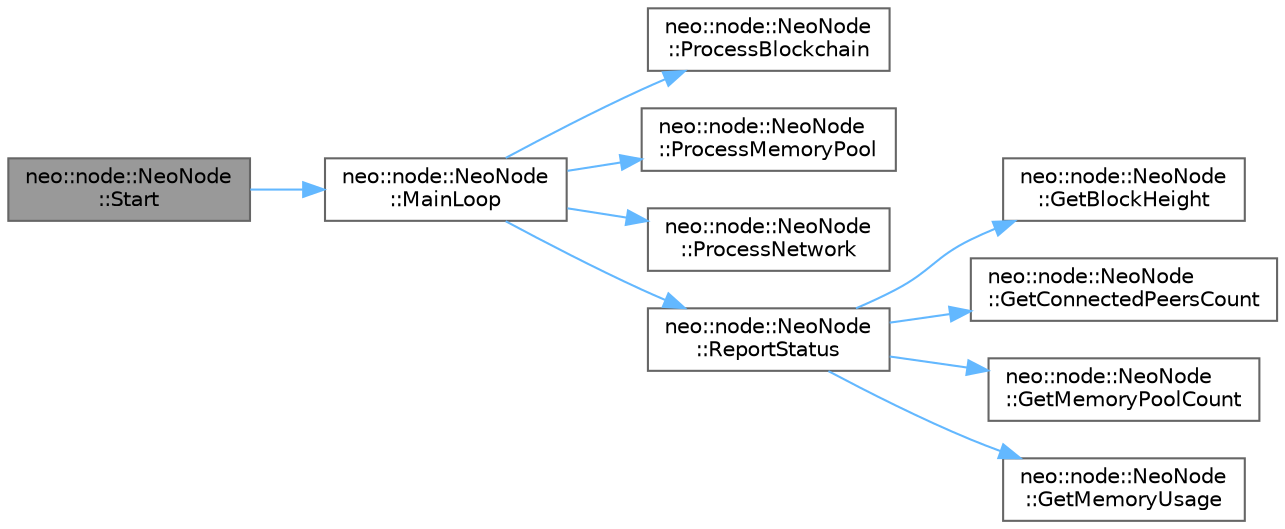 digraph "neo::node::NeoNode::Start"
{
 // LATEX_PDF_SIZE
  bgcolor="transparent";
  edge [fontname=Helvetica,fontsize=10,labelfontname=Helvetica,labelfontsize=10];
  node [fontname=Helvetica,fontsize=10,shape=box,height=0.2,width=0.4];
  rankdir="LR";
  Node1 [id="Node000001",label="neo::node::NeoNode\l::Start",height=0.2,width=0.4,color="gray40", fillcolor="grey60", style="filled", fontcolor="black",tooltip="Start the Neo node."];
  Node1 -> Node2 [id="edge1_Node000001_Node000002",color="steelblue1",style="solid",tooltip=" "];
  Node2 [id="Node000002",label="neo::node::NeoNode\l::MainLoop",height=0.2,width=0.4,color="grey40", fillcolor="white", style="filled",URL="$classneo_1_1node_1_1_neo_node.html#a80dfc8ed5a925900b10144a6b67725e9",tooltip=" "];
  Node2 -> Node3 [id="edge2_Node000002_Node000003",color="steelblue1",style="solid",tooltip=" "];
  Node3 [id="Node000003",label="neo::node::NeoNode\l::ProcessBlockchain",height=0.2,width=0.4,color="grey40", fillcolor="white", style="filled",URL="$classneo_1_1node_1_1_neo_node.html#a744c23be13a9a502d62200ef3d4cca54",tooltip=" "];
  Node2 -> Node4 [id="edge3_Node000002_Node000004",color="steelblue1",style="solid",tooltip=" "];
  Node4 [id="Node000004",label="neo::node::NeoNode\l::ProcessMemoryPool",height=0.2,width=0.4,color="grey40", fillcolor="white", style="filled",URL="$classneo_1_1node_1_1_neo_node.html#a35f4c823fb871738f9b156775e4f102f",tooltip=" "];
  Node2 -> Node5 [id="edge4_Node000002_Node000005",color="steelblue1",style="solid",tooltip=" "];
  Node5 [id="Node000005",label="neo::node::NeoNode\l::ProcessNetwork",height=0.2,width=0.4,color="grey40", fillcolor="white", style="filled",URL="$classneo_1_1node_1_1_neo_node.html#a412d4529d0f9abe5a058a35cc71154d0",tooltip=" "];
  Node2 -> Node6 [id="edge5_Node000002_Node000006",color="steelblue1",style="solid",tooltip=" "];
  Node6 [id="Node000006",label="neo::node::NeoNode\l::ReportStatus",height=0.2,width=0.4,color="grey40", fillcolor="white", style="filled",URL="$classneo_1_1node_1_1_neo_node.html#a29ff20be8d50492649e85502d8be6bef",tooltip=" "];
  Node6 -> Node7 [id="edge6_Node000006_Node000007",color="steelblue1",style="solid",tooltip=" "];
  Node7 [id="Node000007",label="neo::node::NeoNode\l::GetBlockHeight",height=0.2,width=0.4,color="grey40", fillcolor="white", style="filled",URL="$classneo_1_1node_1_1_neo_node.html#a29eafd45b6d0908a7449bd7f72d880b2",tooltip="Get the current blockchain height."];
  Node6 -> Node8 [id="edge7_Node000006_Node000008",color="steelblue1",style="solid",tooltip=" "];
  Node8 [id="Node000008",label="neo::node::NeoNode\l::GetConnectedPeersCount",height=0.2,width=0.4,color="grey40", fillcolor="white", style="filled",URL="$classneo_1_1node_1_1_neo_node.html#a934c761a0567eb097ef40f22e322f03e",tooltip="Get the number of connected peers."];
  Node6 -> Node9 [id="edge8_Node000006_Node000009",color="steelblue1",style="solid",tooltip=" "];
  Node9 [id="Node000009",label="neo::node::NeoNode\l::GetMemoryPoolCount",height=0.2,width=0.4,color="grey40", fillcolor="white", style="filled",URL="$classneo_1_1node_1_1_neo_node.html#a921dcff6357f4bfbb82023ef102c7d9e",tooltip="Get memory pool transaction count."];
  Node6 -> Node10 [id="edge9_Node000006_Node000010",color="steelblue1",style="solid",tooltip=" "];
  Node10 [id="Node000010",label="neo::node::NeoNode\l::GetMemoryUsage",height=0.2,width=0.4,color="grey40", fillcolor="white", style="filled",URL="$classneo_1_1node_1_1_neo_node.html#a39b0c343110897add1ca8b3a9f23fd97",tooltip=" "];
}
